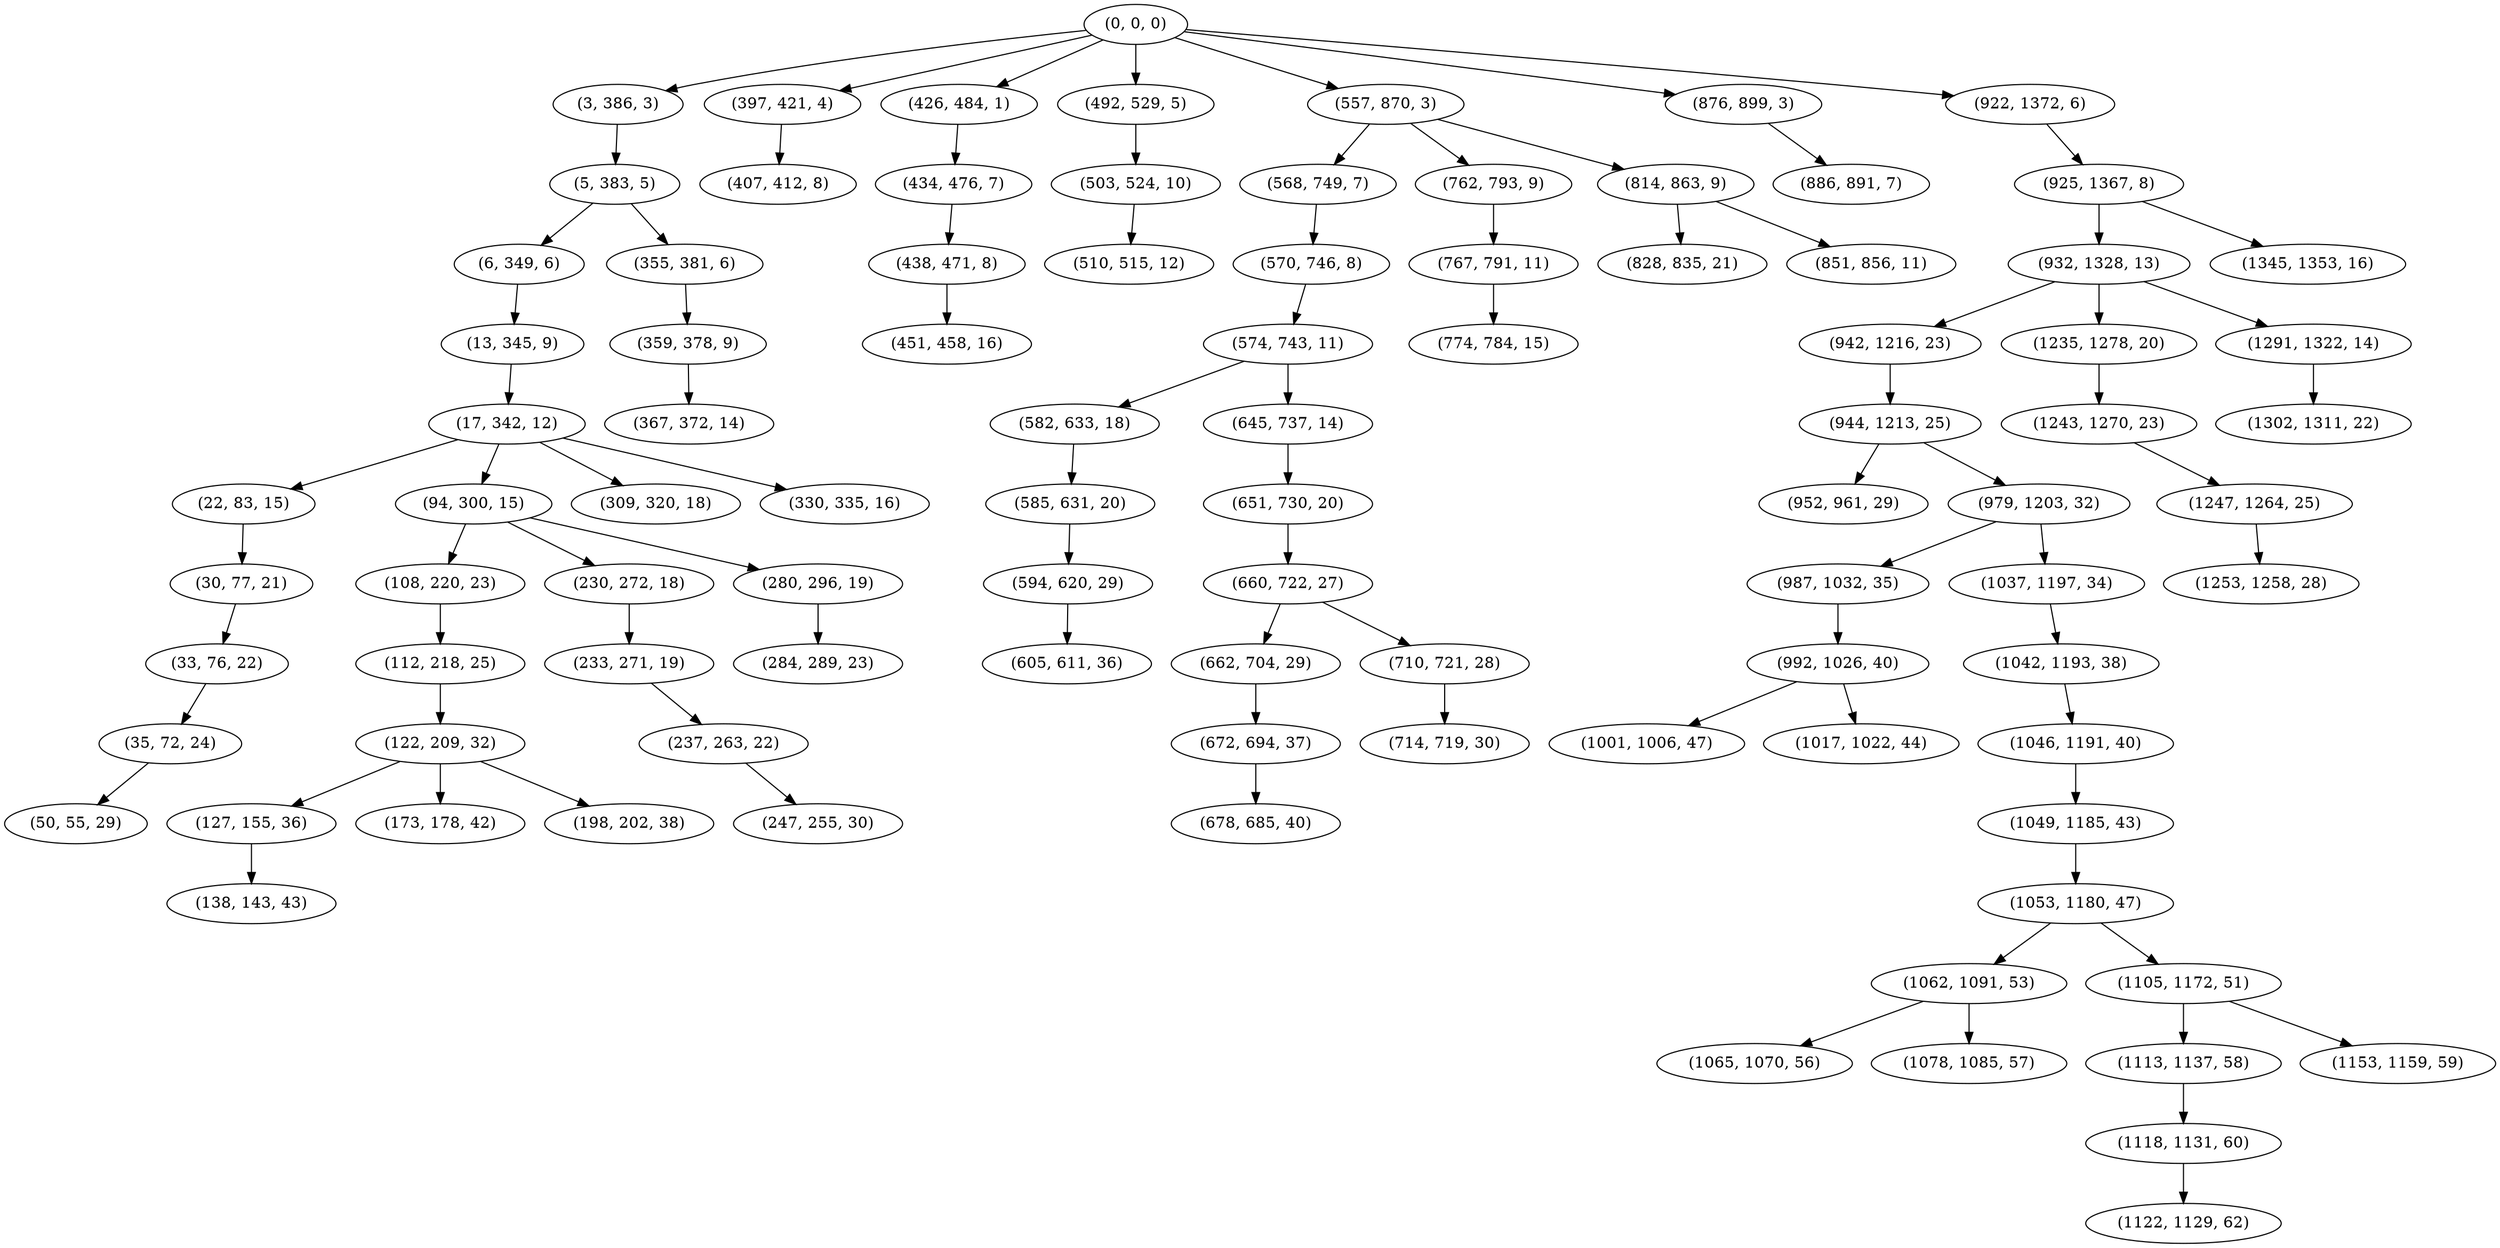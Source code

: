 digraph tree {
    "(0, 0, 0)";
    "(3, 386, 3)";
    "(5, 383, 5)";
    "(6, 349, 6)";
    "(13, 345, 9)";
    "(17, 342, 12)";
    "(22, 83, 15)";
    "(30, 77, 21)";
    "(33, 76, 22)";
    "(35, 72, 24)";
    "(50, 55, 29)";
    "(94, 300, 15)";
    "(108, 220, 23)";
    "(112, 218, 25)";
    "(122, 209, 32)";
    "(127, 155, 36)";
    "(138, 143, 43)";
    "(173, 178, 42)";
    "(198, 202, 38)";
    "(230, 272, 18)";
    "(233, 271, 19)";
    "(237, 263, 22)";
    "(247, 255, 30)";
    "(280, 296, 19)";
    "(284, 289, 23)";
    "(309, 320, 18)";
    "(330, 335, 16)";
    "(355, 381, 6)";
    "(359, 378, 9)";
    "(367, 372, 14)";
    "(397, 421, 4)";
    "(407, 412, 8)";
    "(426, 484, 1)";
    "(434, 476, 7)";
    "(438, 471, 8)";
    "(451, 458, 16)";
    "(492, 529, 5)";
    "(503, 524, 10)";
    "(510, 515, 12)";
    "(557, 870, 3)";
    "(568, 749, 7)";
    "(570, 746, 8)";
    "(574, 743, 11)";
    "(582, 633, 18)";
    "(585, 631, 20)";
    "(594, 620, 29)";
    "(605, 611, 36)";
    "(645, 737, 14)";
    "(651, 730, 20)";
    "(660, 722, 27)";
    "(662, 704, 29)";
    "(672, 694, 37)";
    "(678, 685, 40)";
    "(710, 721, 28)";
    "(714, 719, 30)";
    "(762, 793, 9)";
    "(767, 791, 11)";
    "(774, 784, 15)";
    "(814, 863, 9)";
    "(828, 835, 21)";
    "(851, 856, 11)";
    "(876, 899, 3)";
    "(886, 891, 7)";
    "(922, 1372, 6)";
    "(925, 1367, 8)";
    "(932, 1328, 13)";
    "(942, 1216, 23)";
    "(944, 1213, 25)";
    "(952, 961, 29)";
    "(979, 1203, 32)";
    "(987, 1032, 35)";
    "(992, 1026, 40)";
    "(1001, 1006, 47)";
    "(1017, 1022, 44)";
    "(1037, 1197, 34)";
    "(1042, 1193, 38)";
    "(1046, 1191, 40)";
    "(1049, 1185, 43)";
    "(1053, 1180, 47)";
    "(1062, 1091, 53)";
    "(1065, 1070, 56)";
    "(1078, 1085, 57)";
    "(1105, 1172, 51)";
    "(1113, 1137, 58)";
    "(1118, 1131, 60)";
    "(1122, 1129, 62)";
    "(1153, 1159, 59)";
    "(1235, 1278, 20)";
    "(1243, 1270, 23)";
    "(1247, 1264, 25)";
    "(1253, 1258, 28)";
    "(1291, 1322, 14)";
    "(1302, 1311, 22)";
    "(1345, 1353, 16)";
    "(0, 0, 0)" -> "(3, 386, 3)";
    "(0, 0, 0)" -> "(397, 421, 4)";
    "(0, 0, 0)" -> "(426, 484, 1)";
    "(0, 0, 0)" -> "(492, 529, 5)";
    "(0, 0, 0)" -> "(557, 870, 3)";
    "(0, 0, 0)" -> "(876, 899, 3)";
    "(0, 0, 0)" -> "(922, 1372, 6)";
    "(3, 386, 3)" -> "(5, 383, 5)";
    "(5, 383, 5)" -> "(6, 349, 6)";
    "(5, 383, 5)" -> "(355, 381, 6)";
    "(6, 349, 6)" -> "(13, 345, 9)";
    "(13, 345, 9)" -> "(17, 342, 12)";
    "(17, 342, 12)" -> "(22, 83, 15)";
    "(17, 342, 12)" -> "(94, 300, 15)";
    "(17, 342, 12)" -> "(309, 320, 18)";
    "(17, 342, 12)" -> "(330, 335, 16)";
    "(22, 83, 15)" -> "(30, 77, 21)";
    "(30, 77, 21)" -> "(33, 76, 22)";
    "(33, 76, 22)" -> "(35, 72, 24)";
    "(35, 72, 24)" -> "(50, 55, 29)";
    "(94, 300, 15)" -> "(108, 220, 23)";
    "(94, 300, 15)" -> "(230, 272, 18)";
    "(94, 300, 15)" -> "(280, 296, 19)";
    "(108, 220, 23)" -> "(112, 218, 25)";
    "(112, 218, 25)" -> "(122, 209, 32)";
    "(122, 209, 32)" -> "(127, 155, 36)";
    "(122, 209, 32)" -> "(173, 178, 42)";
    "(122, 209, 32)" -> "(198, 202, 38)";
    "(127, 155, 36)" -> "(138, 143, 43)";
    "(230, 272, 18)" -> "(233, 271, 19)";
    "(233, 271, 19)" -> "(237, 263, 22)";
    "(237, 263, 22)" -> "(247, 255, 30)";
    "(280, 296, 19)" -> "(284, 289, 23)";
    "(355, 381, 6)" -> "(359, 378, 9)";
    "(359, 378, 9)" -> "(367, 372, 14)";
    "(397, 421, 4)" -> "(407, 412, 8)";
    "(426, 484, 1)" -> "(434, 476, 7)";
    "(434, 476, 7)" -> "(438, 471, 8)";
    "(438, 471, 8)" -> "(451, 458, 16)";
    "(492, 529, 5)" -> "(503, 524, 10)";
    "(503, 524, 10)" -> "(510, 515, 12)";
    "(557, 870, 3)" -> "(568, 749, 7)";
    "(557, 870, 3)" -> "(762, 793, 9)";
    "(557, 870, 3)" -> "(814, 863, 9)";
    "(568, 749, 7)" -> "(570, 746, 8)";
    "(570, 746, 8)" -> "(574, 743, 11)";
    "(574, 743, 11)" -> "(582, 633, 18)";
    "(574, 743, 11)" -> "(645, 737, 14)";
    "(582, 633, 18)" -> "(585, 631, 20)";
    "(585, 631, 20)" -> "(594, 620, 29)";
    "(594, 620, 29)" -> "(605, 611, 36)";
    "(645, 737, 14)" -> "(651, 730, 20)";
    "(651, 730, 20)" -> "(660, 722, 27)";
    "(660, 722, 27)" -> "(662, 704, 29)";
    "(660, 722, 27)" -> "(710, 721, 28)";
    "(662, 704, 29)" -> "(672, 694, 37)";
    "(672, 694, 37)" -> "(678, 685, 40)";
    "(710, 721, 28)" -> "(714, 719, 30)";
    "(762, 793, 9)" -> "(767, 791, 11)";
    "(767, 791, 11)" -> "(774, 784, 15)";
    "(814, 863, 9)" -> "(828, 835, 21)";
    "(814, 863, 9)" -> "(851, 856, 11)";
    "(876, 899, 3)" -> "(886, 891, 7)";
    "(922, 1372, 6)" -> "(925, 1367, 8)";
    "(925, 1367, 8)" -> "(932, 1328, 13)";
    "(925, 1367, 8)" -> "(1345, 1353, 16)";
    "(932, 1328, 13)" -> "(942, 1216, 23)";
    "(932, 1328, 13)" -> "(1235, 1278, 20)";
    "(932, 1328, 13)" -> "(1291, 1322, 14)";
    "(942, 1216, 23)" -> "(944, 1213, 25)";
    "(944, 1213, 25)" -> "(952, 961, 29)";
    "(944, 1213, 25)" -> "(979, 1203, 32)";
    "(979, 1203, 32)" -> "(987, 1032, 35)";
    "(979, 1203, 32)" -> "(1037, 1197, 34)";
    "(987, 1032, 35)" -> "(992, 1026, 40)";
    "(992, 1026, 40)" -> "(1001, 1006, 47)";
    "(992, 1026, 40)" -> "(1017, 1022, 44)";
    "(1037, 1197, 34)" -> "(1042, 1193, 38)";
    "(1042, 1193, 38)" -> "(1046, 1191, 40)";
    "(1046, 1191, 40)" -> "(1049, 1185, 43)";
    "(1049, 1185, 43)" -> "(1053, 1180, 47)";
    "(1053, 1180, 47)" -> "(1062, 1091, 53)";
    "(1053, 1180, 47)" -> "(1105, 1172, 51)";
    "(1062, 1091, 53)" -> "(1065, 1070, 56)";
    "(1062, 1091, 53)" -> "(1078, 1085, 57)";
    "(1105, 1172, 51)" -> "(1113, 1137, 58)";
    "(1105, 1172, 51)" -> "(1153, 1159, 59)";
    "(1113, 1137, 58)" -> "(1118, 1131, 60)";
    "(1118, 1131, 60)" -> "(1122, 1129, 62)";
    "(1235, 1278, 20)" -> "(1243, 1270, 23)";
    "(1243, 1270, 23)" -> "(1247, 1264, 25)";
    "(1247, 1264, 25)" -> "(1253, 1258, 28)";
    "(1291, 1322, 14)" -> "(1302, 1311, 22)";
}
